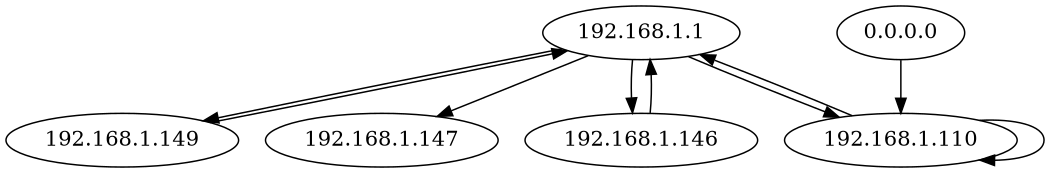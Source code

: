 digraph world {
size="7,7";
	"192.168.1.1" -> "192.168.1.149";
	"192.168.1.1" -> "192.168.1.147";
	"192.168.1.146" -> "192.168.1.1";
	"192.168.1.1" -> "192.168.1.110";
	"0.0.0.0" -> "192.168.1.110";
	"192.168.1.110" -> "192.168.1.110";
	"192.168.1.110" -> "192.168.1.1";
	"192.168.1.149" -> "192.168.1.1";
	"192.168.1.1" -> "192.168.1.146";
}
